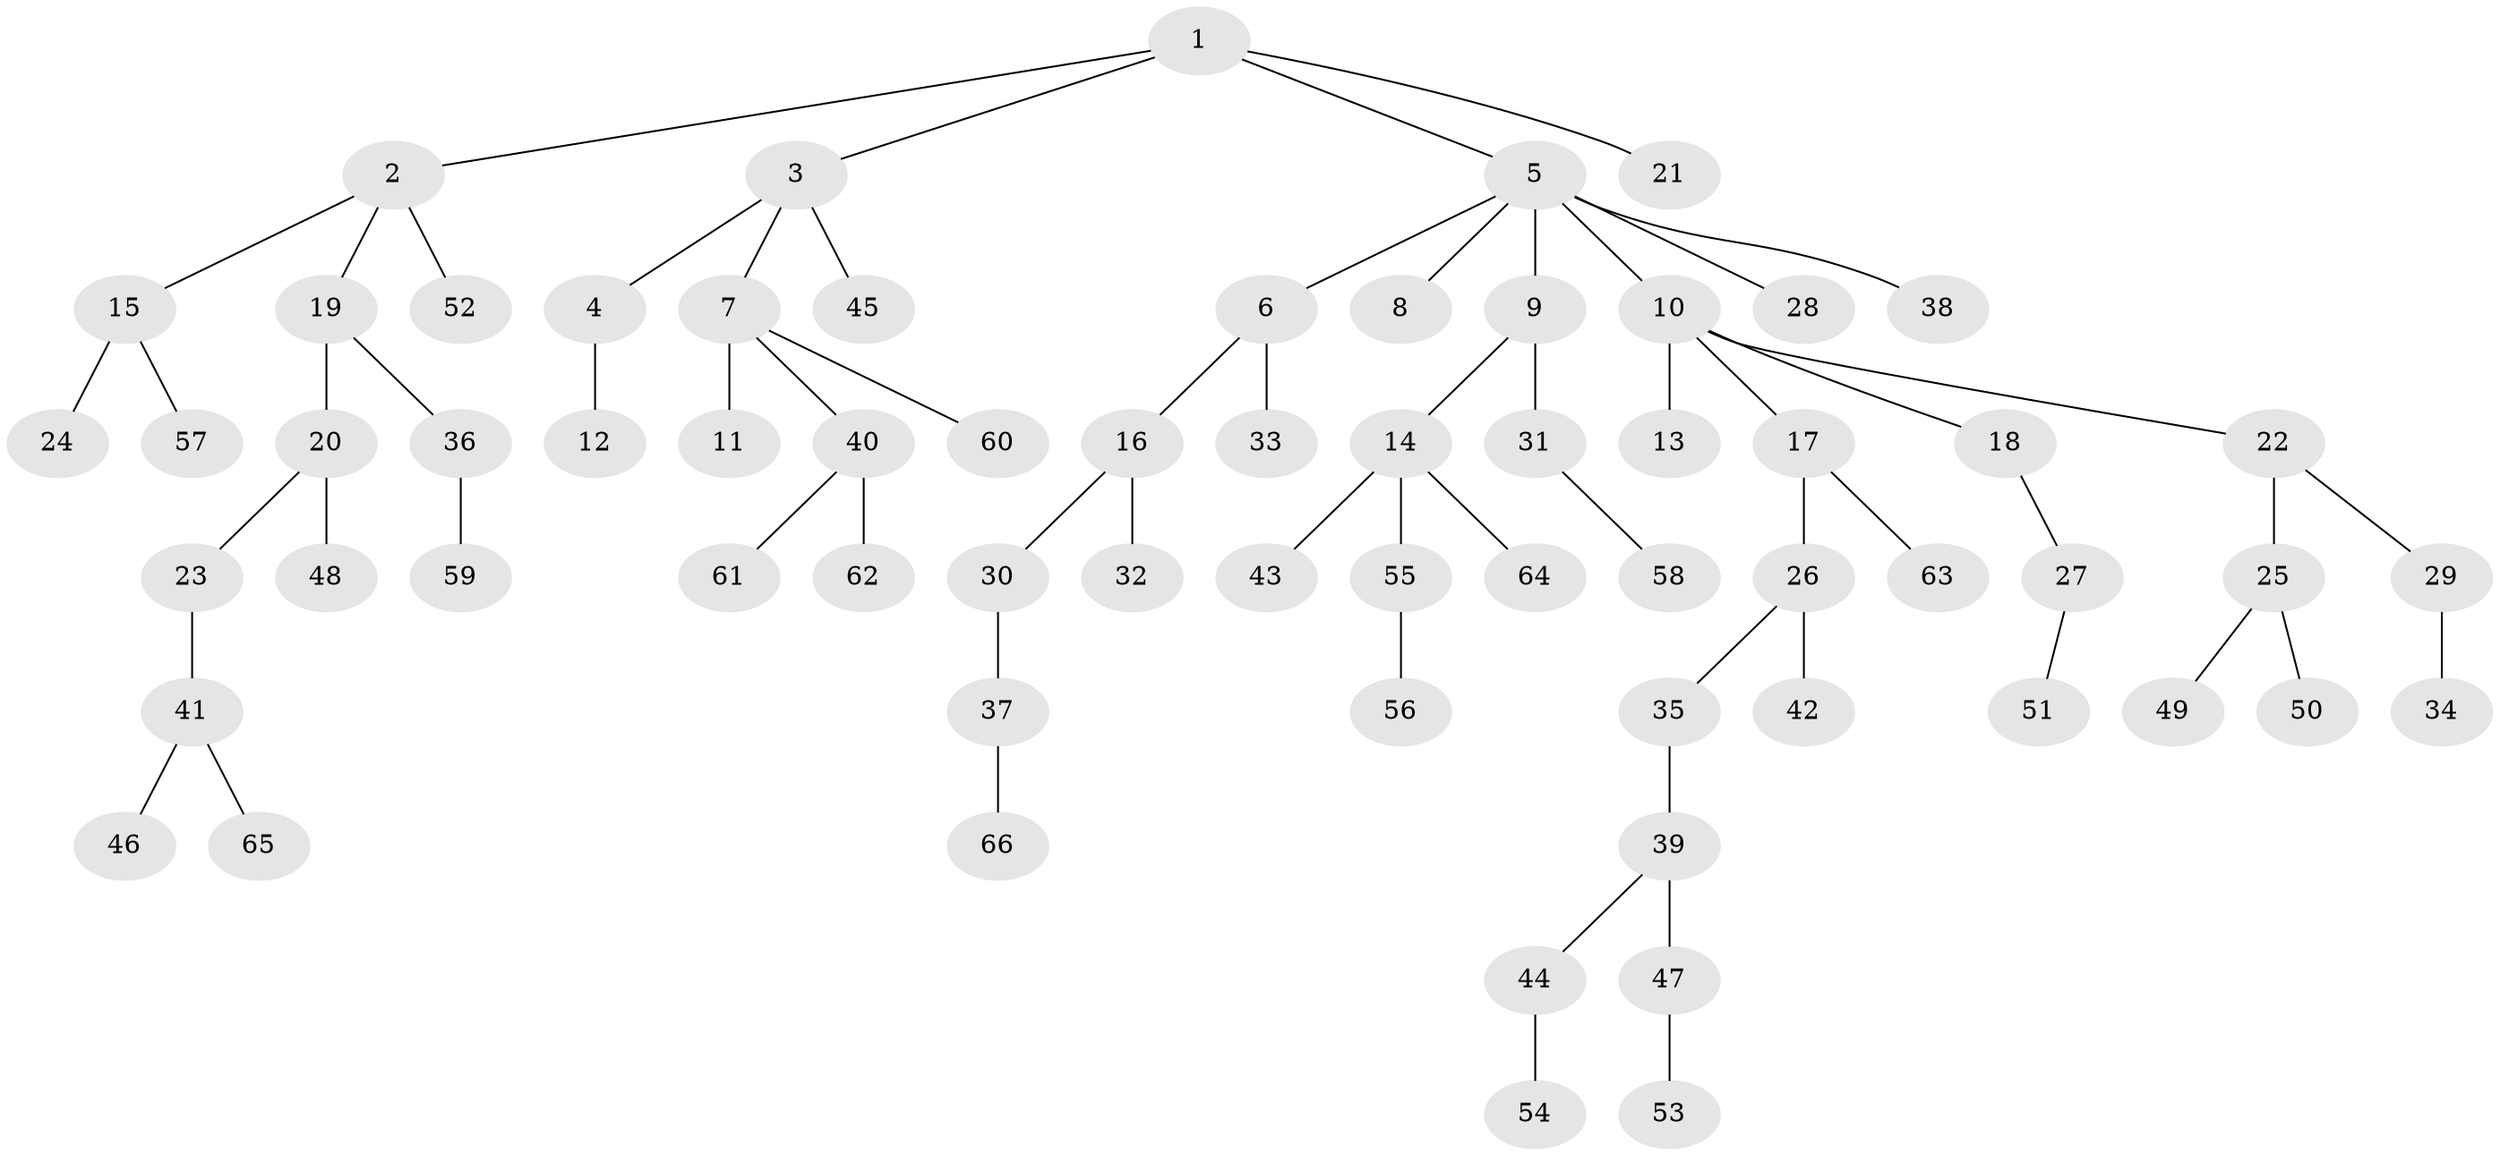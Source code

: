 // original degree distribution, {4: 0.078125, 5: 0.015625, 3: 0.1640625, 7: 0.0078125, 2: 0.21875, 6: 0.0078125, 8: 0.0078125, 1: 0.5}
// Generated by graph-tools (version 1.1) at 2025/36/03/09/25 02:36:51]
// undirected, 66 vertices, 65 edges
graph export_dot {
graph [start="1"]
  node [color=gray90,style=filled];
  1;
  2;
  3;
  4;
  5;
  6;
  7;
  8;
  9;
  10;
  11;
  12;
  13;
  14;
  15;
  16;
  17;
  18;
  19;
  20;
  21;
  22;
  23;
  24;
  25;
  26;
  27;
  28;
  29;
  30;
  31;
  32;
  33;
  34;
  35;
  36;
  37;
  38;
  39;
  40;
  41;
  42;
  43;
  44;
  45;
  46;
  47;
  48;
  49;
  50;
  51;
  52;
  53;
  54;
  55;
  56;
  57;
  58;
  59;
  60;
  61;
  62;
  63;
  64;
  65;
  66;
  1 -- 2 [weight=1.0];
  1 -- 3 [weight=1.0];
  1 -- 5 [weight=1.0];
  1 -- 21 [weight=1.0];
  2 -- 15 [weight=1.0];
  2 -- 19 [weight=1.0];
  2 -- 52 [weight=1.0];
  3 -- 4 [weight=1.0];
  3 -- 7 [weight=1.0];
  3 -- 45 [weight=1.0];
  4 -- 12 [weight=1.0];
  5 -- 6 [weight=1.0];
  5 -- 8 [weight=1.0];
  5 -- 9 [weight=1.0];
  5 -- 10 [weight=1.0];
  5 -- 28 [weight=2.0];
  5 -- 38 [weight=1.0];
  6 -- 16 [weight=1.0];
  6 -- 33 [weight=1.0];
  7 -- 11 [weight=7.0];
  7 -- 40 [weight=1.0];
  7 -- 60 [weight=1.0];
  9 -- 14 [weight=1.0];
  9 -- 31 [weight=1.0];
  10 -- 13 [weight=1.0];
  10 -- 17 [weight=1.0];
  10 -- 18 [weight=1.0];
  10 -- 22 [weight=1.0];
  14 -- 43 [weight=1.0];
  14 -- 55 [weight=1.0];
  14 -- 64 [weight=1.0];
  15 -- 24 [weight=2.0];
  15 -- 57 [weight=1.0];
  16 -- 30 [weight=1.0];
  16 -- 32 [weight=1.0];
  17 -- 26 [weight=1.0];
  17 -- 63 [weight=1.0];
  18 -- 27 [weight=1.0];
  19 -- 20 [weight=1.0];
  19 -- 36 [weight=1.0];
  20 -- 23 [weight=1.0];
  20 -- 48 [weight=1.0];
  22 -- 25 [weight=1.0];
  22 -- 29 [weight=1.0];
  23 -- 41 [weight=1.0];
  25 -- 49 [weight=1.0];
  25 -- 50 [weight=1.0];
  26 -- 35 [weight=1.0];
  26 -- 42 [weight=2.0];
  27 -- 51 [weight=1.0];
  29 -- 34 [weight=3.0];
  30 -- 37 [weight=1.0];
  31 -- 58 [weight=1.0];
  35 -- 39 [weight=1.0];
  36 -- 59 [weight=1.0];
  37 -- 66 [weight=2.0];
  39 -- 44 [weight=1.0];
  39 -- 47 [weight=2.0];
  40 -- 61 [weight=1.0];
  40 -- 62 [weight=1.0];
  41 -- 46 [weight=1.0];
  41 -- 65 [weight=1.0];
  44 -- 54 [weight=1.0];
  47 -- 53 [weight=1.0];
  55 -- 56 [weight=2.0];
}
